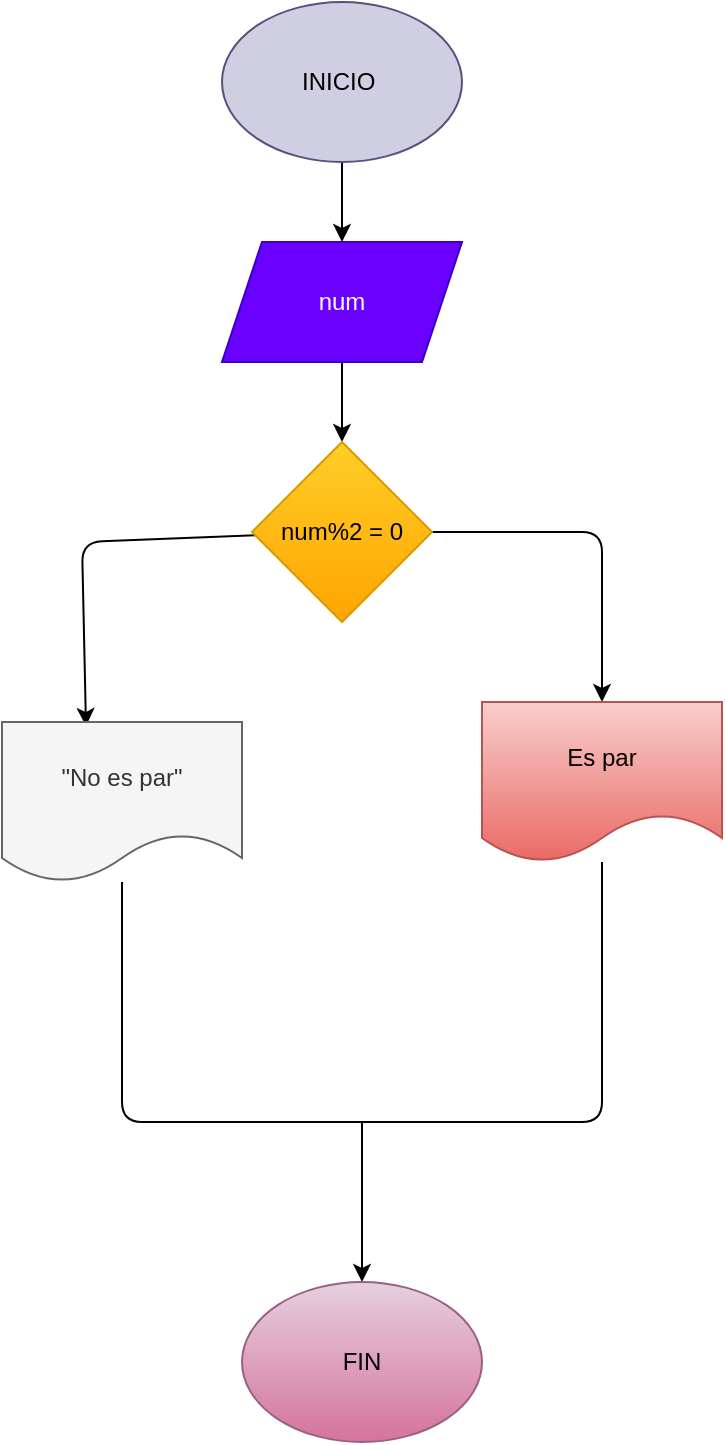 <mxfile>
    <diagram id="Po8vqyz-yMjkhJffe42F" name="Página-1">
        <mxGraphModel dx="576" dy="461" grid="1" gridSize="10" guides="1" tooltips="1" connect="1" arrows="1" fold="1" page="1" pageScale="1" pageWidth="827" pageHeight="1169" math="0" shadow="0">
            <root>
                <mxCell id="0"/>
                <mxCell id="1" parent="0"/>
                <mxCell id="5" style="edgeStyle=none;html=1;fontColor=#FFFFFF;" edge="1" parent="1" source="2" target="3">
                    <mxGeometry relative="1" as="geometry"/>
                </mxCell>
                <mxCell id="2" value="&lt;font color=&quot;#000000&quot;&gt;INICIO&amp;nbsp;&lt;/font&gt;" style="ellipse;whiteSpace=wrap;html=1;fillColor=#d0cee2;strokeColor=#56517e;" vertex="1" parent="1">
                    <mxGeometry x="240" y="90" width="120" height="80" as="geometry"/>
                </mxCell>
                <mxCell id="6" style="edgeStyle=none;html=1;fontColor=#FFFFFF;" edge="1" parent="1" source="3" target="4">
                    <mxGeometry relative="1" as="geometry"/>
                </mxCell>
                <mxCell id="3" value="num" style="shape=parallelogram;perimeter=parallelogramPerimeter;whiteSpace=wrap;html=1;fixedSize=1;fillColor=#6a00ff;strokeColor=#3700CC;fontColor=#ffffff;" vertex="1" parent="1">
                    <mxGeometry x="240" y="210" width="120" height="60" as="geometry"/>
                </mxCell>
                <mxCell id="10" style="edgeStyle=none;html=1;fontColor=#FFFFFF;entryX=0.5;entryY=0;entryDx=0;entryDy=0;" edge="1" parent="1" source="4" target="9">
                    <mxGeometry relative="1" as="geometry">
                        <mxPoint x="430" y="430" as="targetPoint"/>
                        <Array as="points">
                            <mxPoint x="430" y="355"/>
                        </Array>
                    </mxGeometry>
                </mxCell>
                <mxCell id="11" style="edgeStyle=none;html=1;fontColor=#FFFFFF;entryX=0.35;entryY=0.025;entryDx=0;entryDy=0;entryPerimeter=0;" edge="1" parent="1" source="4" target="8">
                    <mxGeometry relative="1" as="geometry">
                        <mxPoint x="170" y="430" as="targetPoint"/>
                        <Array as="points">
                            <mxPoint x="170" y="360"/>
                        </Array>
                    </mxGeometry>
                </mxCell>
                <mxCell id="4" value="num%2 = 0" style="rhombus;whiteSpace=wrap;html=1;fillColor=#ffcd28;strokeColor=#d79b00;gradientColor=#ffa500;" vertex="1" parent="1">
                    <mxGeometry x="255" y="310" width="90" height="90" as="geometry"/>
                </mxCell>
                <mxCell id="13" style="edgeStyle=none;html=1;fontColor=#FFFFFF;endArrow=none;endFill=0;" edge="1" parent="1" source="8">
                    <mxGeometry relative="1" as="geometry">
                        <mxPoint x="320" y="650" as="targetPoint"/>
                        <Array as="points">
                            <mxPoint x="190" y="650"/>
                        </Array>
                    </mxGeometry>
                </mxCell>
                <mxCell id="8" value="&quot;No es par&quot;" style="shape=document;whiteSpace=wrap;html=1;boundedLbl=1;fontColor=#333333;fillColor=#f5f5f5;strokeColor=#666666;" vertex="1" parent="1">
                    <mxGeometry x="130" y="450" width="120" height="80" as="geometry"/>
                </mxCell>
                <mxCell id="12" style="edgeStyle=none;html=1;fontColor=#FFFFFF;endArrow=none;endFill=0;" edge="1" parent="1" source="9">
                    <mxGeometry relative="1" as="geometry">
                        <mxPoint x="300" y="650" as="targetPoint"/>
                        <Array as="points">
                            <mxPoint x="430" y="650"/>
                        </Array>
                    </mxGeometry>
                </mxCell>
                <mxCell id="9" value="Es par" style="shape=document;whiteSpace=wrap;html=1;boundedLbl=1;fillColor=#f8cecc;gradientColor=#ea6b66;strokeColor=#b85450;" vertex="1" parent="1">
                    <mxGeometry x="370" y="440" width="120" height="80" as="geometry"/>
                </mxCell>
                <mxCell id="16" style="edgeStyle=none;html=1;fontColor=#FFFFFF;endArrow=classic;endFill=1;entryX=0.5;entryY=0;entryDx=0;entryDy=0;" edge="1" parent="1" target="15">
                    <mxGeometry relative="1" as="geometry">
                        <mxPoint x="180" y="720" as="targetPoint"/>
                        <mxPoint x="310" y="650" as="sourcePoint"/>
                    </mxGeometry>
                </mxCell>
                <mxCell id="15" value="FIN" style="ellipse;whiteSpace=wrap;html=1;fillColor=#e6d0de;gradientColor=#d5739d;strokeColor=#996185;" vertex="1" parent="1">
                    <mxGeometry x="250" y="730" width="120" height="80" as="geometry"/>
                </mxCell>
            </root>
        </mxGraphModel>
    </diagram>
</mxfile>